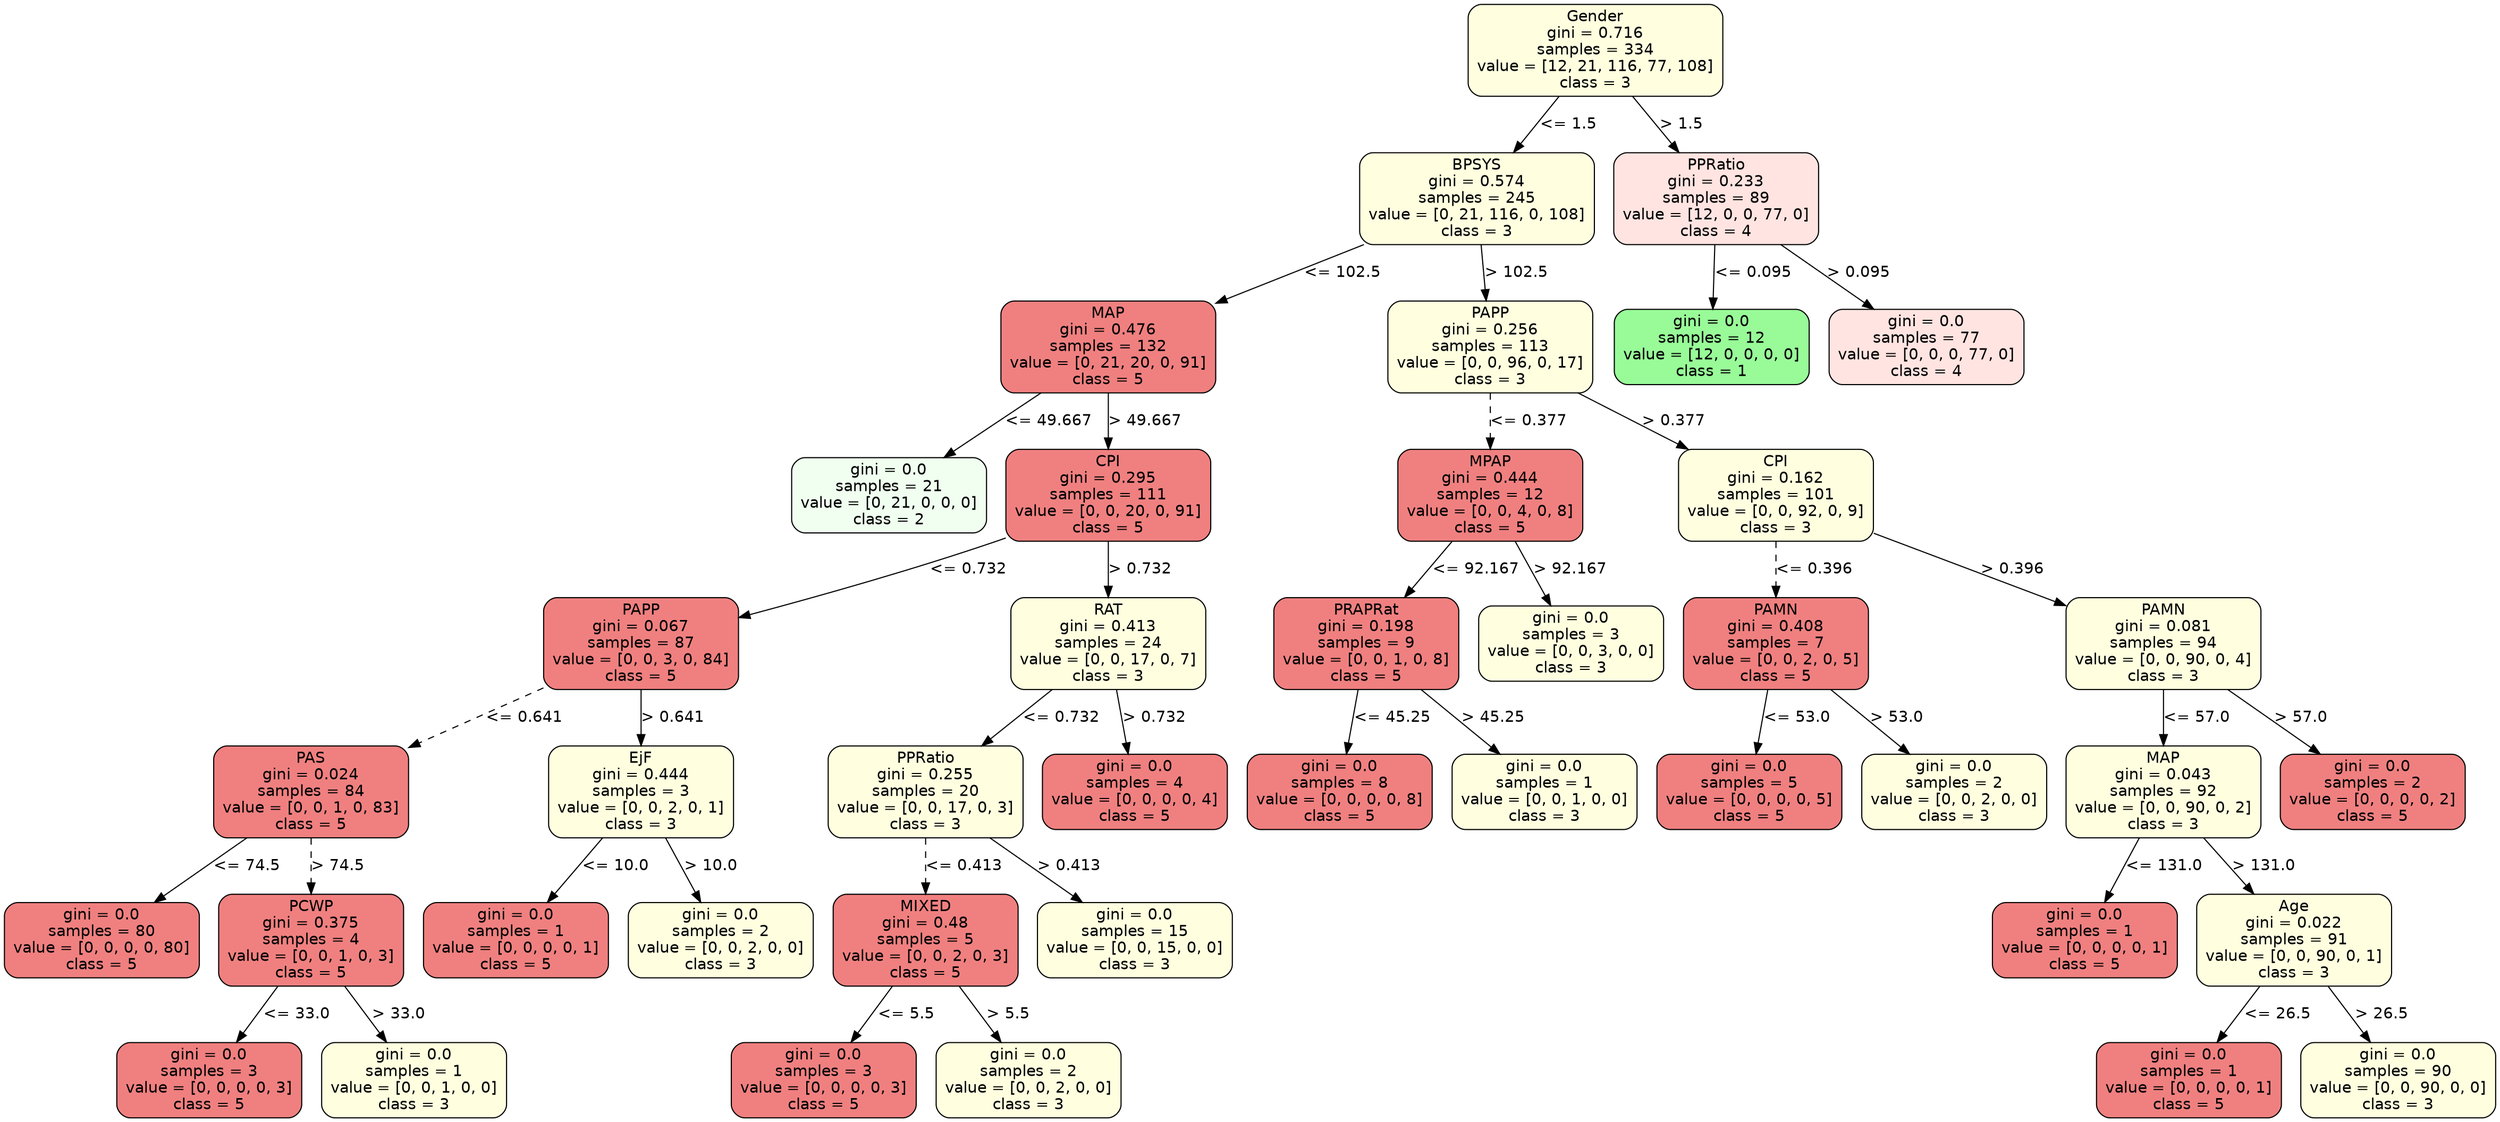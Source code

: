 strict digraph Tree {
	graph [bb="0,0,1922,1006"];
	node [color=black,
		fontname=helvetica,
		label="\N",
		shape=box,
		style="filled, rounded"
	];
	edge [fontname=helvetica];
	0	[fillcolor=lightyellow,
		height=1.1528,
		label="Gender\ngini = 0.716\nsamples = 334\nvalue = [12, 21, 116, 77, 108]\nclass = 3",
		pos="1156.5,964.5",
		width=2.6667];
	1	[fillcolor=lightyellow,
		height=1.1528,
		label="BPSYS\ngini = 0.574\nsamples = 245\nvalue = [0, 21, 116, 0, 108]\nclass = 3",
		pos="1065.5,830.5",
		width=2.4583];
	0 -> 1	[label="<= 1.5",
		labelangle=45,
		labeldistance=2.5,
		lp="1134.5,897.5",
		op="<=",
		param=1.5,
		pos="e,1093.6,872.27 1128.5,922.82 1119.3,909.52 1109,894.6 1099.4,880.74",
		style=solid];
	38	[fillcolor=mistyrose,
		height=1.1528,
		label="PPRatio\ngini = 0.233\nsamples = 89\nvalue = [12, 0, 0, 77, 0]\nclass = 4",
		pos="1249.5,830.5",
		width=2.1528];
	0 -> 38	[label="> 1.5",
		labelangle=-45,
		labeldistance=2.5,
		lp="1222,897.5",
		op=">",
		param=1.5,
		pos="e,1220.8,872.27 1185.2,922.82 1194.5,909.52 1205,894.6 1214.8,880.74",
		style=solid];
	2	[fillcolor=lightcoral,
		height=1.1528,
		label="MAP\ngini = 0.476\nsamples = 132\nvalue = [0, 21, 20, 0, 91]\nclass = 5",
		pos="865.5,696.5",
		width=2.25];
	1 -> 2	[label="<= 102.5",
		lp="999,763.5",
		op="<=",
		param=102.5,
		pos="e,927.09,738.15 1004.1,789 982.45,774.68 957.89,758.48 935.54,743.73",
		style=solid];
	21	[fillcolor=lightyellow,
		height=1.1528,
		label="PAPP\ngini = 0.256\nsamples = 113\nvalue = [0, 0, 96, 0, 17]\nclass = 3",
		pos="1074.5,696.5",
		width=2.1528];
	1 -> 21	[label="> 102.5",
		lp="1093.5,763.5",
		op=">",
		param=102.5,
		pos="e,1071.7,738.27 1068.3,788.82 1069.1,776.02 1070.1,761.73 1071,748.32",
		style=solid];
	3	[fillcolor=honeydew,
		height=0.94444,
		label="gini = 0.0\nsamples = 21\nvalue = [0, 21, 0, 0, 0]\nclass = 2",
		pos="696.5,562.5",
		width=2.0417];
	2 -> 3	[label="<= 49.667",
		lp="817.5,629.5",
		op="<=",
		param=49.667,
		pos="e,738.79,596.53 813.42,654.82 792.17,638.23 767.71,619.12 746.67,602.69",
		style=solid];
	4	[fillcolor=lightcoral,
		height=1.1528,
		label="CPI\ngini = 0.295\nsamples = 111\nvalue = [0, 0, 20, 0, 91]\nclass = 5",
		pos="865.5,562.5",
		width=2.1528];
	2 -> 4	[label="> 49.667",
		lp="892.5,629.5",
		op=">",
		param=49.667,
		pos="e,865.5,604.27 865.5,654.82 865.5,642.02 865.5,627.73 865.5,614.32",
		style=solid];
	5	[fillcolor=lightcoral,
		height=1.1528,
		label="PAPP\ngini = 0.067\nsamples = 87\nvalue = [0, 0, 3, 0, 84]\nclass = 5",
		pos="489.5,428.5",
		width=2.0417];
	4 -> 5	[label="<= 0.732",
		lp="752,495.5",
		op="<=",
		param=0.732,
		pos="e,563.15,449.96 787.93,524.78 784.76,523.48 781.61,522.21 778.5,521 710.46,494.52 631.3,469.87 573.05,452.84",
		style=solid];
	14	[fillcolor=lightyellow,
		height=1.1528,
		label="RAT\ngini = 0.413\nsamples = 24\nvalue = [0, 0, 17, 0, 7]\nclass = 3",
		pos="865.5,428.5",
		width=2.0417];
	4 -> 14	[label="> 0.732",
		lp="888.5,495.5",
		op=">",
		param=0.732,
		pos="e,865.5,470.27 865.5,520.82 865.5,508.02 865.5,493.73 865.5,480.32",
		style=solid];
	6	[fillcolor=lightcoral,
		height=1.1528,
		label="PAS\ngini = 0.024\nsamples = 84\nvalue = [0, 0, 1, 0, 83]\nclass = 5",
		pos="235.5,294.5",
		width=2.0417];
	5 -> 6	[label="<= 0.641",
		lp="398,361.5",
		op="<=",
		param=0.641,
		pos="e,309.05,333.72 415.69,389.14 385.16,373.28 349.63,354.81 318.22,338.49",
		style=dashed];
	11	[fillcolor=lightyellow,
		height=1.1528,
		label="EjF\ngini = 0.444\nsamples = 3\nvalue = [0, 0, 2, 0, 1]\nclass = 3",
		pos="489.5,294.5",
		width=1.9444];
	5 -> 11	[label="> 0.641",
		lp="512.5,361.5",
		op=">",
		param=0.641,
		pos="e,489.5,336.27 489.5,386.82 489.5,374.02 489.5,359.73 489.5,346.32",
		style=solid];
	7	[fillcolor=lightcoral,
		height=0.94444,
		label="gini = 0.0\nsamples = 80\nvalue = [0, 0, 0, 0, 80]\nclass = 5",
		pos="73.5,160.5",
		width=2.0417];
	6 -> 7	[label="<= 74.5",
		lp="183,227.5",
		op="<=",
		param=74.5,
		pos="e,114.04,194.53 185.57,252.82 165.3,236.3 141.97,217.29 121.86,200.9",
		style=solid];
	8	[fillcolor=lightcoral,
		height=1.1528,
		label="PCWP\ngini = 0.375\nsamples = 4\nvalue = [0, 0, 1, 0, 3]\nclass = 5",
		pos="235.5,160.5",
		width=1.9444];
	6 -> 8	[label="> 74.5",
		lp="255,227.5",
		op=">",
		param=74.5,
		pos="e,235.5,202.27 235.5,252.82 235.5,240.02 235.5,225.73 235.5,212.32",
		style=dashed];
	9	[fillcolor=lightcoral,
		height=0.94444,
		label="gini = 0.0\nsamples = 3\nvalue = [0, 0, 0, 0, 3]\nclass = 5",
		pos="156.5,34",
		width=1.9444];
	8 -> 9	[label="<= 33.0",
		lp="222,93.5",
		op="<=",
		param=33.0,
		pos="e,177.68,68.379 209.63,118.73 201.14,105.35 191.69,90.465 183.15,76.995",
		style=solid];
	10	[fillcolor=lightyellow,
		height=0.94444,
		label="gini = 0.0\nsamples = 1\nvalue = [0, 0, 1, 0, 0]\nclass = 3",
		pos="314.5,34",
		width=1.9444];
	8 -> 10	[label="> 33.0",
		lp="302,93.5",
		op=">",
		param=33.0,
		pos="e,293.32,68.379 261.37,118.73 269.86,105.35 279.31,90.465 287.85,76.995",
		style=solid];
	12	[fillcolor=lightcoral,
		height=0.94444,
		label="gini = 0.0\nsamples = 1\nvalue = [0, 0, 0, 0, 1]\nclass = 5",
		pos="393.5,160.5",
		width=1.9444];
	11 -> 12	[label="<= 10.0",
		lp="468,227.5",
		op="<=",
		param=10.0,
		pos="e,417.68,194.74 459.91,252.82 448.37,236.95 435.16,218.78 423.57,202.85",
		style=solid];
	13	[fillcolor=lightyellow,
		height=0.94444,
		label="gini = 0.0\nsamples = 2\nvalue = [0, 0, 2, 0, 0]\nclass = 3",
		pos="551.5,160.5",
		width=1.9444];
	11 -> 13	[label="> 10.0",
		lp="542,227.5",
		op=">",
		param=10.0,
		pos="e,535.89,194.74 508.61,252.82 515.86,237.39 524.13,219.78 531.46,204.17",
		style=solid];
	15	[fillcolor=lightyellow,
		height=1.1528,
		label="PPRatio\ngini = 0.255\nsamples = 20\nvalue = [0, 0, 17, 0, 3]\nclass = 3",
		pos="709.5,294.5",
		width=2.0417];
	14 -> 15	[label="<= 0.732",
		lp="820,361.5",
		op="<=",
		param=0.732,
		pos="e,757.42,336.05 817.42,386.82 800.89,372.83 782.23,357.04 765.15,342.59",
		style=solid];
	20	[fillcolor=lightcoral,
		height=0.94444,
		label="gini = 0.0\nsamples = 4\nvalue = [0, 0, 0, 0, 4]\nclass = 5",
		pos="871.5,294.5",
		width=1.9444];
	14 -> 20	[label="> 0.732",
		lp="892.5,361.5",
		op=">",
		param=0.732,
		pos="e,869.99,328.74 867.35,386.82 868.04,371.68 868.82,354.44 869.52,339.05",
		style=solid];
	16	[fillcolor=lightcoral,
		height=1.1528,
		label="MIXED\ngini = 0.48\nsamples = 5\nvalue = [0, 0, 2, 0, 3]\nclass = 5",
		pos="709.5,160.5",
		width=1.9444];
	15 -> 16	[label="<= 0.413",
		lp="737,227.5",
		op="<=",
		param=0.413,
		pos="e,709.5,202.27 709.5,252.82 709.5,240.02 709.5,225.73 709.5,212.32",
		style=dashed];
	19	[fillcolor=lightyellow,
		height=0.94444,
		label="gini = 0.0\nsamples = 15\nvalue = [0, 0, 15, 0, 0]\nclass = 3",
		pos="871.5,160.5",
		width=2.0417];
	15 -> 19	[label="> 0.413",
		lp="818.5,227.5",
		op=">",
		param=0.413,
		pos="e,830.96,194.53 759.43,252.82 779.7,236.3 803.03,217.29 823.14,200.9",
		style=solid];
	17	[fillcolor=lightcoral,
		height=0.94444,
		label="gini = 0.0\nsamples = 3\nvalue = [0, 0, 0, 0, 3]\nclass = 5",
		pos="630.5,34",
		width=1.9444];
	16 -> 17	[label="<= 5.5",
		lp="692.5,93.5",
		op="<=",
		param=5.5,
		pos="e,651.68,68.379 683.63,118.73 675.14,105.35 665.69,90.465 657.15,76.995",
		style=solid];
	18	[fillcolor=lightyellow,
		height=0.94444,
		label="gini = 0.0\nsamples = 2\nvalue = [0, 0, 2, 0, 0]\nclass = 3",
		pos="788.5,34",
		width=1.9444];
	16 -> 18	[label="> 5.5",
		lp="772,93.5",
		op=">",
		param=5.5,
		pos="e,767.32,68.379 735.37,118.73 743.86,105.35 753.31,90.465 761.85,76.995",
		style=solid];
	22	[fillcolor=lightcoral,
		height=1.1528,
		label="MPAP\ngini = 0.444\nsamples = 12\nvalue = [0, 0, 4, 0, 8]\nclass = 5",
		pos="1074.5,562.5",
		width=1.9444];
	21 -> 22	[label="<= 0.377",
		lp="1102,629.5",
		op="<=",
		param=0.377,
		pos="e,1074.5,604.27 1074.5,654.82 1074.5,642.02 1074.5,627.73 1074.5,614.32",
		style=dashed];
	27	[fillcolor=lightyellow,
		height=1.1528,
		label="CPI\ngini = 0.162\nsamples = 101\nvalue = [0, 0, 92, 0, 9]\nclass = 3",
		pos="1350.5,562.5",
		width=2.0417];
	21 -> 27	[label="> 0.377",
		lp="1244.5,629.5",
		op=">",
		param=0.377,
		pos="e,1276.8,598.75 1152.1,658.38 1188.1,641.16 1231,620.67 1267.6,603.14",
		style=solid];
	23	[fillcolor=lightcoral,
		height=1.1528,
		label="PRAPRat\ngini = 0.198\nsamples = 9\nvalue = [0, 0, 1, 0, 8]\nclass = 5",
		pos="1034.5,428.5",
		width=1.9444];
	22 -> 23	[label="<= 92.167",
		lp="1087.5,495.5",
		op="<=",
		param=92.167,
		pos="e,1046.9,470.27 1062.2,520.82 1058.3,507.9 1053.9,493.45 1049.8,479.92",
		style=solid];
	26	[fillcolor=lightyellow,
		height=0.94444,
		label="gini = 0.0\nsamples = 3\nvalue = [0, 0, 3, 0, 0]\nclass = 3",
		pos="1192.5,428.5",
		width=1.9444];
	22 -> 26	[label="> 92.167",
		lp="1164.5,495.5",
		op=">",
		param=92.167,
		pos="e,1162.8,462.74 1110.9,520.82 1125.2,504.8 1141.6,486.45 1155.9,470.41",
		style=solid];
	24	[fillcolor=lightcoral,
		height=0.94444,
		label="gini = 0.0\nsamples = 8\nvalue = [0, 0, 0, 0, 8]\nclass = 5",
		pos="1029.5,294.5",
		width=1.9444];
	23 -> 24	[label="<= 45.25",
		lp="1060,361.5",
		op="<=",
		param=45.25,
		pos="e,1030.8,328.74 1033,386.82 1032.4,371.68 1031.7,354.44 1031.1,339.05",
		style=solid];
	25	[fillcolor=lightyellow,
		height=0.94444,
		label="gini = 0.0\nsamples = 1\nvalue = [0, 0, 1, 0, 0]\nclass = 3",
		pos="1187.5,294.5",
		width=1.9444];
	23 -> 25	[label="> 45.25",
		lp="1139.5,361.5",
		op=">",
		param=45.25,
		pos="e,1149,328.74 1081.7,386.82 1100.6,370.44 1122.5,351.61 1141.3,335.32",
		style=solid];
	28	[fillcolor=lightcoral,
		height=1.1528,
		label="PAMN\ngini = 0.408\nsamples = 7\nvalue = [0, 0, 2, 0, 5]\nclass = 5",
		pos="1350.5,428.5",
		width=1.9444];
	27 -> 28	[label="<= 0.396",
		lp="1378,495.5",
		op="<=",
		param=0.396,
		pos="e,1350.5,470.27 1350.5,520.82 1350.5,508.02 1350.5,493.73 1350.5,480.32",
		style=dashed];
	31	[fillcolor=lightyellow,
		height=1.1528,
		label="PAMN\ngini = 0.081\nsamples = 94\nvalue = [0, 0, 90, 0, 4]\nclass = 3",
		pos="1665.5,428.5",
		width=2.0417];
	27 -> 31	[label="> 0.396",
		lp="1539.5,495.5",
		op=">",
		param=0.396,
		pos="e,1591.8,460.37 1424.4,530.55 1471.8,510.69 1533.4,484.85 1582.5,464.28",
		style=solid];
	29	[fillcolor=lightcoral,
		height=0.94444,
		label="gini = 0.0\nsamples = 5\nvalue = [0, 0, 0, 0, 5]\nclass = 5",
		pos="1345.5,294.5",
		width=1.9444];
	28 -> 29	[label="<= 53.0",
		lp="1371,361.5",
		op="<=",
		param=53.0,
		pos="e,1346.8,328.74 1349,386.82 1348.4,371.68 1347.7,354.44 1347.1,339.05",
		style=solid];
	30	[fillcolor=lightyellow,
		height=0.94444,
		label="gini = 0.0\nsamples = 2\nvalue = [0, 0, 2, 0, 0]\nclass = 3",
		pos="1503.5,294.5",
		width=1.9444];
	28 -> 30	[label="> 53.0",
		lp="1451,361.5",
		op=">",
		param=53.0,
		pos="e,1465,328.74 1397.7,386.82 1416.6,370.44 1438.5,351.61 1457.3,335.32",
		style=solid];
	32	[fillcolor=lightyellow,
		height=1.1528,
		label="MAP\ngini = 0.043\nsamples = 92\nvalue = [0, 0, 90, 0, 2]\nclass = 3",
		pos="1665.5,294.5",
		width=2.0417];
	31 -> 32	[label="<= 57.0",
		lp="1689,361.5",
		op="<=",
		param=57.0,
		pos="e,1665.5,336.27 1665.5,386.82 1665.5,374.02 1665.5,359.73 1665.5,346.32",
		style=solid];
	37	[fillcolor=lightcoral,
		height=0.94444,
		label="gini = 0.0\nsamples = 2\nvalue = [0, 0, 0, 0, 2]\nclass = 5",
		pos="1827.5,294.5",
		width=1.9444];
	31 -> 37	[label="> 57.0",
		lp="1770,361.5",
		op=">",
		param=57.0,
		pos="e,1787,328.53 1715.4,386.82 1735.7,370.3 1759,351.29 1779.1,334.9",
		style=solid];
	33	[fillcolor=lightcoral,
		height=0.94444,
		label="gini = 0.0\nsamples = 1\nvalue = [0, 0, 0, 0, 1]\nclass = 5",
		pos="1605.5,160.5",
		width=1.9444];
	32 -> 33	[label="<= 131.0",
		lp="1664,227.5",
		op="<=",
		param=131.0,
		pos="e,1620.6,194.74 1647,252.82 1640,237.39 1632,219.78 1624.9,204.17",
		style=solid];
	34	[fillcolor=lightyellow,
		height=1.1528,
		label="Age\ngini = 0.022\nsamples = 91\nvalue = [0, 0, 90, 0, 1]\nclass = 3",
		pos="1767.5,160.5",
		width=2.0417];
	32 -> 34	[label="> 131.0",
		lp="1742.5,227.5",
		op=">",
		param=131.0,
		pos="e,1736,202.27 1696.9,252.82 1707.3,239.39 1719,224.32 1729.8,210.35",
		style=solid];
	35	[fillcolor=lightcoral,
		height=0.94444,
		label="gini = 0.0\nsamples = 1\nvalue = [0, 0, 0, 0, 1]\nclass = 5",
		pos="1686.5,34",
		width=1.9444];
	34 -> 35	[label="<= 26.5",
		lp="1752,93.5",
		op="<=",
		param=26.5,
		pos="e,1708.2,68.379 1741,118.73 1732.3,105.35 1722.6,90.465 1713.8,76.995",
		style=solid];
	36	[fillcolor=lightyellow,
		height=0.94444,
		label="gini = 0.0\nsamples = 90\nvalue = [0, 0, 90, 0, 0]\nclass = 3",
		pos="1848.5,34",
		width=2.0417];
	34 -> 36	[label="> 26.5",
		lp="1834,93.5",
		op=">",
		param=26.5,
		pos="e,1826.8,68.379 1794,118.73 1802.7,105.35 1812.4,90.465 1821.2,76.995",
		style=solid];
	39	[fillcolor=palegreen,
		height=0.94444,
		label="gini = 0.0\nsamples = 12\nvalue = [12, 0, 0, 0, 0]\nclass = 1",
		pos="1245.5,696.5",
		width=2.0417];
	38 -> 39	[label="<= 0.095",
		lp="1276,763.5",
		op="<=",
		param=0.095,
		pos="e,1246.5,730.74 1248.3,788.82 1247.8,773.68 1247.3,756.44 1246.8,741.05",
		style=solid];
	40	[fillcolor=mistyrose,
		height=0.94444,
		label="gini = 0.0\nsamples = 77\nvalue = [0, 0, 0, 77, 0]\nclass = 4",
		pos="1410.5,696.5",
		width=2.0417];
	38 -> 40	[label="> 0.095",
		lp="1357.5,763.5",
		op=">",
		param=0.095,
		pos="e,1370.2,730.53 1299.1,788.82 1319.3,772.3 1342.5,753.29 1362.4,736.9",
		style=solid];
}
